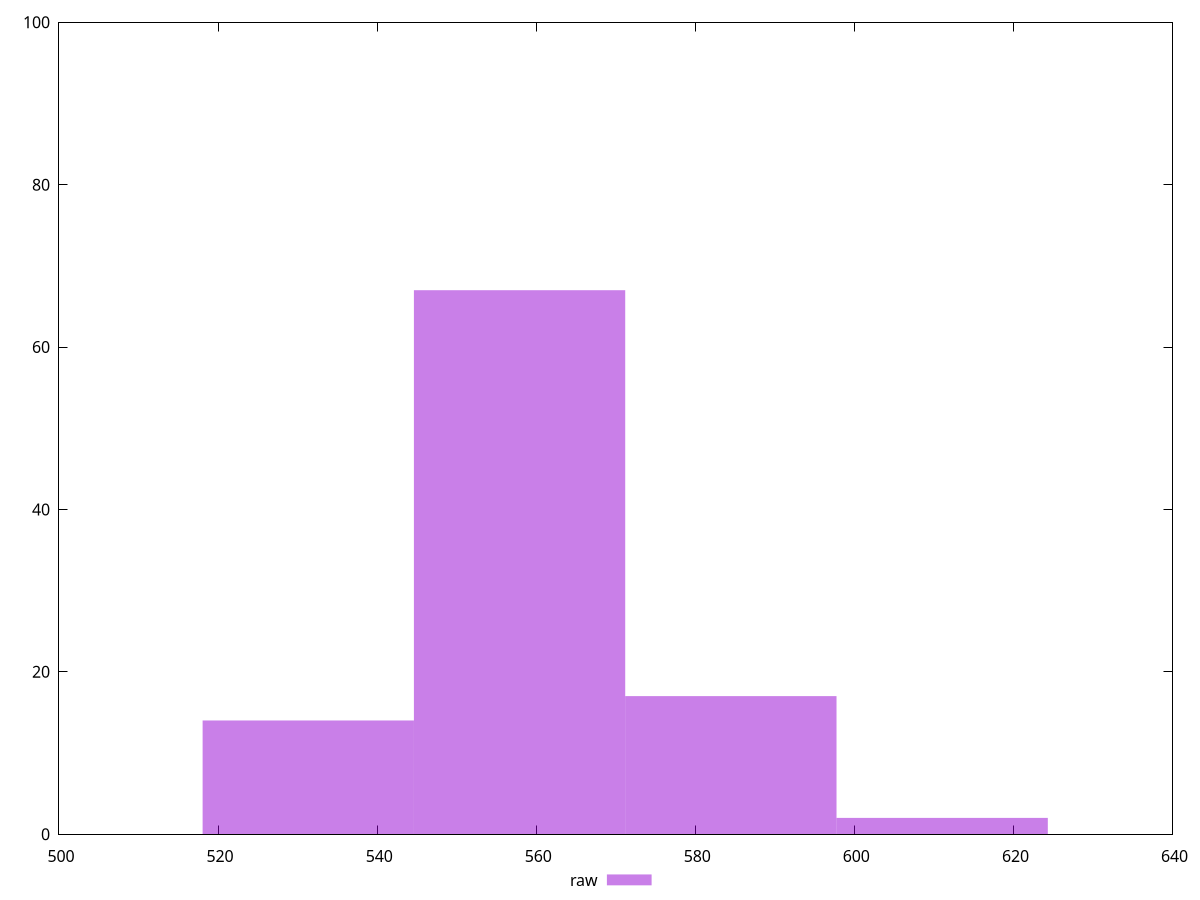 reset
set terminal svg size 640, 490 enhanced background rgb 'white'
set output "reprap/bootup-time/samples/pages+cached+nointeractive/raw/histogram.svg"

$raw <<EOF
584.4736279674332 17
531.3396617885757 14
611.040611056862 2
557.9066448780044 67
EOF

set key outside below
set boxwidth 26.56698308942878
set yrange [0:100]
set style fill transparent solid 0.5 noborder

plot \
  $raw title "raw" with boxes, \


reset